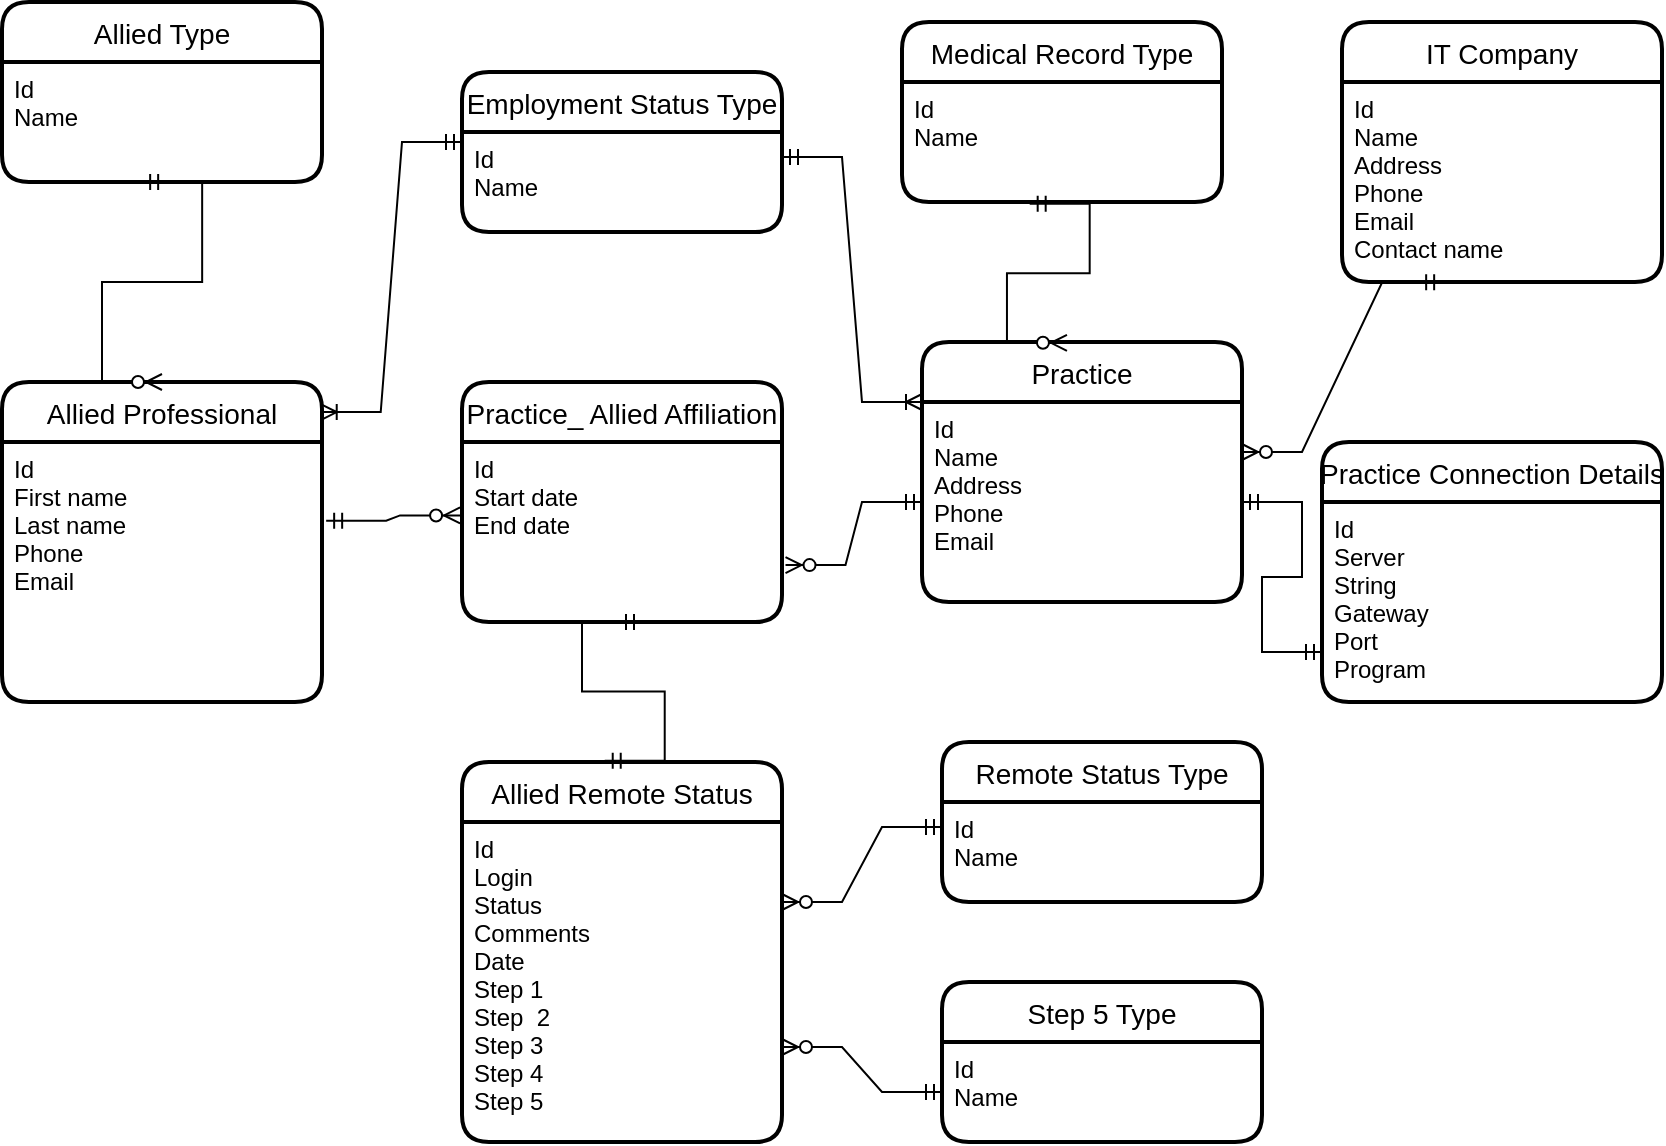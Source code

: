 <mxfile version="20.7.3" type="github">
  <diagram id="9jJcs49kHszxmSnNq9vT" name="Page-1">
    <mxGraphModel dx="1434" dy="950" grid="1" gridSize="10" guides="1" tooltips="1" connect="1" arrows="1" fold="1" page="1" pageScale="1" pageWidth="850" pageHeight="1100" math="0" shadow="0">
      <root>
        <mxCell id="0" />
        <mxCell id="1" parent="0" />
        <mxCell id="-loRydjfzgZqf3nSCmC6-1" value="Allied Type" style="swimlane;childLayout=stackLayout;horizontal=1;startSize=30;horizontalStack=0;rounded=1;fontSize=14;fontStyle=0;strokeWidth=2;resizeParent=0;resizeLast=1;shadow=0;dashed=0;align=center;" parent="1" vertex="1">
          <mxGeometry x="10" y="30" width="160" height="90" as="geometry" />
        </mxCell>
        <mxCell id="-loRydjfzgZqf3nSCmC6-2" value="Id&#xa;Name" style="align=left;strokeColor=none;fillColor=none;spacingLeft=4;fontSize=12;verticalAlign=top;resizable=0;rotatable=0;part=1;" parent="-loRydjfzgZqf3nSCmC6-1" vertex="1">
          <mxGeometry y="30" width="160" height="60" as="geometry" />
        </mxCell>
        <mxCell id="-loRydjfzgZqf3nSCmC6-3" value="Allied Professional" style="swimlane;childLayout=stackLayout;horizontal=1;startSize=30;horizontalStack=0;rounded=1;fontSize=14;fontStyle=0;strokeWidth=2;resizeParent=0;resizeLast=1;shadow=0;dashed=0;align=center;" parent="1" vertex="1">
          <mxGeometry x="10" y="220" width="160" height="160" as="geometry" />
        </mxCell>
        <mxCell id="-loRydjfzgZqf3nSCmC6-4" value="Id&#xa;First name&#xa;Last name&#xa;Phone&#xa;Email&#xa; " style="align=left;strokeColor=none;fillColor=none;spacingLeft=4;fontSize=12;verticalAlign=top;resizable=0;rotatable=0;part=1;" parent="-loRydjfzgZqf3nSCmC6-3" vertex="1">
          <mxGeometry y="30" width="160" height="130" as="geometry" />
        </mxCell>
        <mxCell id="-loRydjfzgZqf3nSCmC6-5" value="Practice_ Allied Affiliation" style="swimlane;childLayout=stackLayout;horizontal=1;startSize=30;horizontalStack=0;rounded=1;fontSize=14;fontStyle=0;strokeWidth=2;resizeParent=0;resizeLast=1;shadow=0;dashed=0;align=center;" parent="1" vertex="1">
          <mxGeometry x="240" y="220" width="160" height="120" as="geometry" />
        </mxCell>
        <mxCell id="-loRydjfzgZqf3nSCmC6-6" value="Id&#xa;Start date&#xa;End date" style="align=left;strokeColor=none;fillColor=none;spacingLeft=4;fontSize=12;verticalAlign=top;resizable=0;rotatable=0;part=1;" parent="-loRydjfzgZqf3nSCmC6-5" vertex="1">
          <mxGeometry y="30" width="160" height="90" as="geometry" />
        </mxCell>
        <mxCell id="-loRydjfzgZqf3nSCmC6-9" value="Medical Record Type" style="swimlane;childLayout=stackLayout;horizontal=1;startSize=30;horizontalStack=0;rounded=1;fontSize=14;fontStyle=0;strokeWidth=2;resizeParent=0;resizeLast=1;shadow=0;dashed=0;align=center;" parent="1" vertex="1">
          <mxGeometry x="460" y="40" width="160" height="90" as="geometry" />
        </mxCell>
        <mxCell id="-loRydjfzgZqf3nSCmC6-10" value="Id&#xa;Name" style="align=left;strokeColor=none;fillColor=none;spacingLeft=4;fontSize=12;verticalAlign=top;resizable=0;rotatable=0;part=1;" parent="-loRydjfzgZqf3nSCmC6-9" vertex="1">
          <mxGeometry y="30" width="160" height="60" as="geometry" />
        </mxCell>
        <mxCell id="-loRydjfzgZqf3nSCmC6-11" value="IT Company" style="swimlane;childLayout=stackLayout;horizontal=1;startSize=30;horizontalStack=0;rounded=1;fontSize=14;fontStyle=0;strokeWidth=2;resizeParent=0;resizeLast=1;shadow=0;dashed=0;align=center;" parent="1" vertex="1">
          <mxGeometry x="680" y="40" width="160" height="130" as="geometry" />
        </mxCell>
        <mxCell id="-loRydjfzgZqf3nSCmC6-12" value="Id&#xa;Name&#xa;Address&#xa;Phone&#xa;Email&#xa;Contact name" style="align=left;strokeColor=none;fillColor=none;spacingLeft=4;fontSize=12;verticalAlign=top;resizable=0;rotatable=0;part=1;" parent="-loRydjfzgZqf3nSCmC6-11" vertex="1">
          <mxGeometry y="30" width="160" height="90" as="geometry" />
        </mxCell>
        <mxCell id="-loRydjfzgZqf3nSCmC6-27" value="&#xa;&#xa;" style="align=left;strokeColor=none;fillColor=none;spacingLeft=4;fontSize=12;verticalAlign=top;resizable=0;rotatable=0;part=1;" parent="-loRydjfzgZqf3nSCmC6-11" vertex="1">
          <mxGeometry y="120" width="160" height="10" as="geometry" />
        </mxCell>
        <mxCell id="-loRydjfzgZqf3nSCmC6-13" value="Practice" style="swimlane;childLayout=stackLayout;horizontal=1;startSize=30;horizontalStack=0;rounded=1;fontSize=14;fontStyle=0;strokeWidth=2;resizeParent=0;resizeLast=1;shadow=0;dashed=0;align=center;" parent="1" vertex="1">
          <mxGeometry x="470" y="200" width="160" height="130" as="geometry" />
        </mxCell>
        <mxCell id="-loRydjfzgZqf3nSCmC6-14" value="Id&#xa;Name&#xa;Address&#xa;Phone&#xa;Email" style="align=left;strokeColor=none;fillColor=none;spacingLeft=4;fontSize=12;verticalAlign=top;resizable=0;rotatable=0;part=1;" parent="-loRydjfzgZqf3nSCmC6-13" vertex="1">
          <mxGeometry y="30" width="160" height="100" as="geometry" />
        </mxCell>
        <mxCell id="-loRydjfzgZqf3nSCmC6-15" value="Allied Remote Status" style="swimlane;childLayout=stackLayout;horizontal=1;startSize=30;horizontalStack=0;rounded=1;fontSize=14;fontStyle=0;strokeWidth=2;resizeParent=0;resizeLast=1;shadow=0;dashed=0;align=center;" parent="1" vertex="1">
          <mxGeometry x="240" y="410" width="160" height="190" as="geometry" />
        </mxCell>
        <mxCell id="-loRydjfzgZqf3nSCmC6-16" value="Id&#xa;Login&#xa;Status&#xa;Comments&#xa;Date&#xa;Step 1&#xa;Step  2&#xa;Step 3&#xa;Step 4&#xa;Step 5&#xa;" style="align=left;strokeColor=none;fillColor=none;spacingLeft=4;fontSize=12;verticalAlign=top;resizable=0;rotatable=0;part=1;" parent="-loRydjfzgZqf3nSCmC6-15" vertex="1">
          <mxGeometry y="30" width="160" height="160" as="geometry" />
        </mxCell>
        <mxCell id="-loRydjfzgZqf3nSCmC6-17" value="Practice Connection Details" style="swimlane;childLayout=stackLayout;horizontal=1;startSize=30;horizontalStack=0;rounded=1;fontSize=14;fontStyle=0;strokeWidth=2;resizeParent=0;resizeLast=1;shadow=0;dashed=0;align=center;" parent="1" vertex="1">
          <mxGeometry x="670" y="250" width="170" height="130" as="geometry" />
        </mxCell>
        <mxCell id="-loRydjfzgZqf3nSCmC6-18" value="Id&#xa;Server&#xa;String&#xa;Gateway&#xa;Port&#xa;Program" style="align=left;strokeColor=none;fillColor=none;spacingLeft=4;fontSize=12;verticalAlign=top;resizable=0;rotatable=0;part=1;" parent="-loRydjfzgZqf3nSCmC6-17" vertex="1">
          <mxGeometry y="30" width="170" height="100" as="geometry" />
        </mxCell>
        <mxCell id="-loRydjfzgZqf3nSCmC6-19" value="Remote Status Type" style="swimlane;childLayout=stackLayout;horizontal=1;startSize=30;horizontalStack=0;rounded=1;fontSize=14;fontStyle=0;strokeWidth=2;resizeParent=0;resizeLast=1;shadow=0;dashed=0;align=center;" parent="1" vertex="1">
          <mxGeometry x="480" y="400" width="160" height="80" as="geometry" />
        </mxCell>
        <mxCell id="-loRydjfzgZqf3nSCmC6-20" value="Id&#xa;Name" style="align=left;strokeColor=none;fillColor=none;spacingLeft=4;fontSize=12;verticalAlign=top;resizable=0;rotatable=0;part=1;" parent="-loRydjfzgZqf3nSCmC6-19" vertex="1">
          <mxGeometry y="30" width="160" height="50" as="geometry" />
        </mxCell>
        <mxCell id="-loRydjfzgZqf3nSCmC6-21" value="Step 5 Type" style="swimlane;childLayout=stackLayout;horizontal=1;startSize=30;horizontalStack=0;rounded=1;fontSize=14;fontStyle=0;strokeWidth=2;resizeParent=0;resizeLast=1;shadow=0;dashed=0;align=center;" parent="1" vertex="1">
          <mxGeometry x="480" y="520" width="160" height="80" as="geometry" />
        </mxCell>
        <mxCell id="-loRydjfzgZqf3nSCmC6-22" value="Id&#xa;Name" style="align=left;strokeColor=none;fillColor=none;spacingLeft=4;fontSize=12;verticalAlign=top;resizable=0;rotatable=0;part=1;" parent="-loRydjfzgZqf3nSCmC6-21" vertex="1">
          <mxGeometry y="30" width="160" height="50" as="geometry" />
        </mxCell>
        <mxCell id="-loRydjfzgZqf3nSCmC6-23" value="Employment Status Type" style="swimlane;childLayout=stackLayout;horizontal=1;startSize=30;horizontalStack=0;rounded=1;fontSize=14;fontStyle=0;strokeWidth=2;resizeParent=0;resizeLast=1;shadow=0;dashed=0;align=center;" parent="1" vertex="1">
          <mxGeometry x="240" y="65" width="160" height="80" as="geometry" />
        </mxCell>
        <mxCell id="-loRydjfzgZqf3nSCmC6-24" value="Id&#xa;Name" style="align=left;strokeColor=none;fillColor=none;spacingLeft=4;fontSize=12;verticalAlign=top;resizable=0;rotatable=0;part=1;" parent="-loRydjfzgZqf3nSCmC6-23" vertex="1">
          <mxGeometry y="30" width="160" height="50" as="geometry" />
        </mxCell>
        <mxCell id="-loRydjfzgZqf3nSCmC6-33" value="" style="edgeStyle=entityRelationEdgeStyle;fontSize=12;html=1;endArrow=ERzeroToMany;startArrow=ERmandOne;rounded=0;entryX=0.5;entryY=0;entryDx=0;entryDy=0;exitX=0.438;exitY=1;exitDx=0;exitDy=0;exitPerimeter=0;" parent="1" source="-loRydjfzgZqf3nSCmC6-2" target="-loRydjfzgZqf3nSCmC6-3" edge="1">
          <mxGeometry width="100" height="100" relative="1" as="geometry">
            <mxPoint x="160.08" y="60" as="sourcePoint" />
            <mxPoint x="60.08" y="160" as="targetPoint" />
          </mxGeometry>
        </mxCell>
        <mxCell id="-loRydjfzgZqf3nSCmC6-34" value="" style="edgeStyle=entityRelationEdgeStyle;fontSize=12;html=1;endArrow=ERzeroToMany;startArrow=ERmandOne;rounded=0;entryX=-0.006;entryY=0.408;entryDx=0;entryDy=0;entryPerimeter=0;exitX=1.013;exitY=0.303;exitDx=0;exitDy=0;exitPerimeter=0;" parent="1" source="-loRydjfzgZqf3nSCmC6-4" target="-loRydjfzgZqf3nSCmC6-6" edge="1">
          <mxGeometry width="100" height="100" relative="1" as="geometry">
            <mxPoint x="140" y="430" as="sourcePoint" />
            <mxPoint x="240" y="330" as="targetPoint" />
          </mxGeometry>
        </mxCell>
        <mxCell id="-loRydjfzgZqf3nSCmC6-35" value="" style="edgeStyle=entityRelationEdgeStyle;fontSize=12;html=1;endArrow=ERzeroToMany;startArrow=ERmandOne;rounded=0;exitX=0;exitY=0.5;exitDx=0;exitDy=0;entryX=1.011;entryY=0.684;entryDx=0;entryDy=0;entryPerimeter=0;" parent="1" source="-loRydjfzgZqf3nSCmC6-14" target="-loRydjfzgZqf3nSCmC6-6" edge="1">
          <mxGeometry width="100" height="100" relative="1" as="geometry">
            <mxPoint x="600" y="160" as="sourcePoint" />
            <mxPoint x="400" y="280" as="targetPoint" />
          </mxGeometry>
        </mxCell>
        <mxCell id="-loRydjfzgZqf3nSCmC6-36" value="" style="edgeStyle=entityRelationEdgeStyle;fontSize=12;html=1;endArrow=ERzeroToMany;startArrow=ERmandOne;rounded=0;exitX=0.399;exitY=1.014;exitDx=0;exitDy=0;exitPerimeter=0;entryX=0.453;entryY=0.003;entryDx=0;entryDy=0;entryPerimeter=0;" parent="1" source="-loRydjfzgZqf3nSCmC6-10" target="-loRydjfzgZqf3nSCmC6-13" edge="1">
          <mxGeometry width="100" height="100" relative="1" as="geometry">
            <mxPoint x="330" y="155" as="sourcePoint" />
            <mxPoint x="440" y="220" as="targetPoint" />
          </mxGeometry>
        </mxCell>
        <mxCell id="-loRydjfzgZqf3nSCmC6-37" value="" style="edgeStyle=entityRelationEdgeStyle;fontSize=12;html=1;endArrow=ERzeroToMany;startArrow=ERmandOne;rounded=0;entryX=1;entryY=0.25;entryDx=0;entryDy=0;exitX=0.313;exitY=1.014;exitDx=0;exitDy=0;exitPerimeter=0;" parent="1" source="-loRydjfzgZqf3nSCmC6-27" target="-loRydjfzgZqf3nSCmC6-14" edge="1">
          <mxGeometry width="100" height="100" relative="1" as="geometry">
            <mxPoint x="760" y="170" as="sourcePoint" />
            <mxPoint x="660" y="270" as="targetPoint" />
          </mxGeometry>
        </mxCell>
        <mxCell id="-loRydjfzgZqf3nSCmC6-39" value="" style="edgeStyle=entityRelationEdgeStyle;fontSize=12;html=1;endArrow=ERzeroToMany;startArrow=ERmandOne;rounded=0;exitX=0;exitY=0.25;exitDx=0;exitDy=0;entryX=1;entryY=0.25;entryDx=0;entryDy=0;" parent="1" source="-loRydjfzgZqf3nSCmC6-20" target="-loRydjfzgZqf3nSCmC6-16" edge="1">
          <mxGeometry width="100" height="100" relative="1" as="geometry">
            <mxPoint x="530" y="500" as="sourcePoint" />
            <mxPoint x="430" y="600" as="targetPoint" />
          </mxGeometry>
        </mxCell>
        <mxCell id="-loRydjfzgZqf3nSCmC6-40" value="" style="edgeStyle=entityRelationEdgeStyle;fontSize=12;html=1;endArrow=ERzeroToMany;startArrow=ERmandOne;rounded=0;exitX=0;exitY=0.5;exitDx=0;exitDy=0;entryX=1;entryY=0.75;entryDx=0;entryDy=0;" parent="1" source="-loRydjfzgZqf3nSCmC6-22" target="-loRydjfzgZqf3nSCmC6-15" edge="1">
          <mxGeometry width="100" height="100" relative="1" as="geometry">
            <mxPoint x="500" y="627.5" as="sourcePoint" />
            <mxPoint x="380" y="612.5" as="targetPoint" />
          </mxGeometry>
        </mxCell>
        <mxCell id="-loRydjfzgZqf3nSCmC6-41" value="" style="edgeStyle=entityRelationEdgeStyle;fontSize=12;html=1;endArrow=ERoneToMany;startArrow=ERmandOne;rounded=0;exitX=0;exitY=0.1;exitDx=0;exitDy=0;entryX=0.996;entryY=0.094;entryDx=0;entryDy=0;entryPerimeter=0;exitPerimeter=0;" parent="1" source="-loRydjfzgZqf3nSCmC6-24" target="-loRydjfzgZqf3nSCmC6-3" edge="1">
          <mxGeometry width="100" height="100" relative="1" as="geometry">
            <mxPoint x="90" y="460" as="sourcePoint" />
            <mxPoint x="190" y="360" as="targetPoint" />
          </mxGeometry>
        </mxCell>
        <mxCell id="-loRydjfzgZqf3nSCmC6-42" value="" style="edgeStyle=entityRelationEdgeStyle;fontSize=12;html=1;endArrow=ERoneToMany;startArrow=ERmandOne;rounded=0;exitX=1;exitY=0.25;exitDx=0;exitDy=0;entryX=0;entryY=0;entryDx=0;entryDy=0;" parent="1" source="-loRydjfzgZqf3nSCmC6-24" target="-loRydjfzgZqf3nSCmC6-14" edge="1">
          <mxGeometry width="100" height="100" relative="1" as="geometry">
            <mxPoint x="180" y="500" as="sourcePoint" />
            <mxPoint x="280" y="400" as="targetPoint" />
          </mxGeometry>
        </mxCell>
        <mxCell id="-loRydjfzgZqf3nSCmC6-43" value="" style="edgeStyle=entityRelationEdgeStyle;fontSize=12;html=1;endArrow=ERmandOne;startArrow=ERmandOne;rounded=0;exitX=0.446;exitY=-0.003;exitDx=0;exitDy=0;exitPerimeter=0;" parent="1" source="-loRydjfzgZqf3nSCmC6-15" edge="1">
          <mxGeometry width="100" height="100" relative="1" as="geometry">
            <mxPoint x="320" y="400" as="sourcePoint" />
            <mxPoint x="330" y="340" as="targetPoint" />
          </mxGeometry>
        </mxCell>
        <mxCell id="bjoZNNVGXA7_bRl-UH4Y-1" value="" style="edgeStyle=entityRelationEdgeStyle;fontSize=12;html=1;endArrow=ERmandOne;startArrow=ERmandOne;rounded=0;entryX=0;entryY=0.75;entryDx=0;entryDy=0;" edge="1" parent="1" source="-loRydjfzgZqf3nSCmC6-14" target="-loRydjfzgZqf3nSCmC6-18">
          <mxGeometry width="100" height="100" relative="1" as="geometry">
            <mxPoint x="570" y="430" as="sourcePoint" />
            <mxPoint x="670" y="330" as="targetPoint" />
          </mxGeometry>
        </mxCell>
      </root>
    </mxGraphModel>
  </diagram>
</mxfile>
